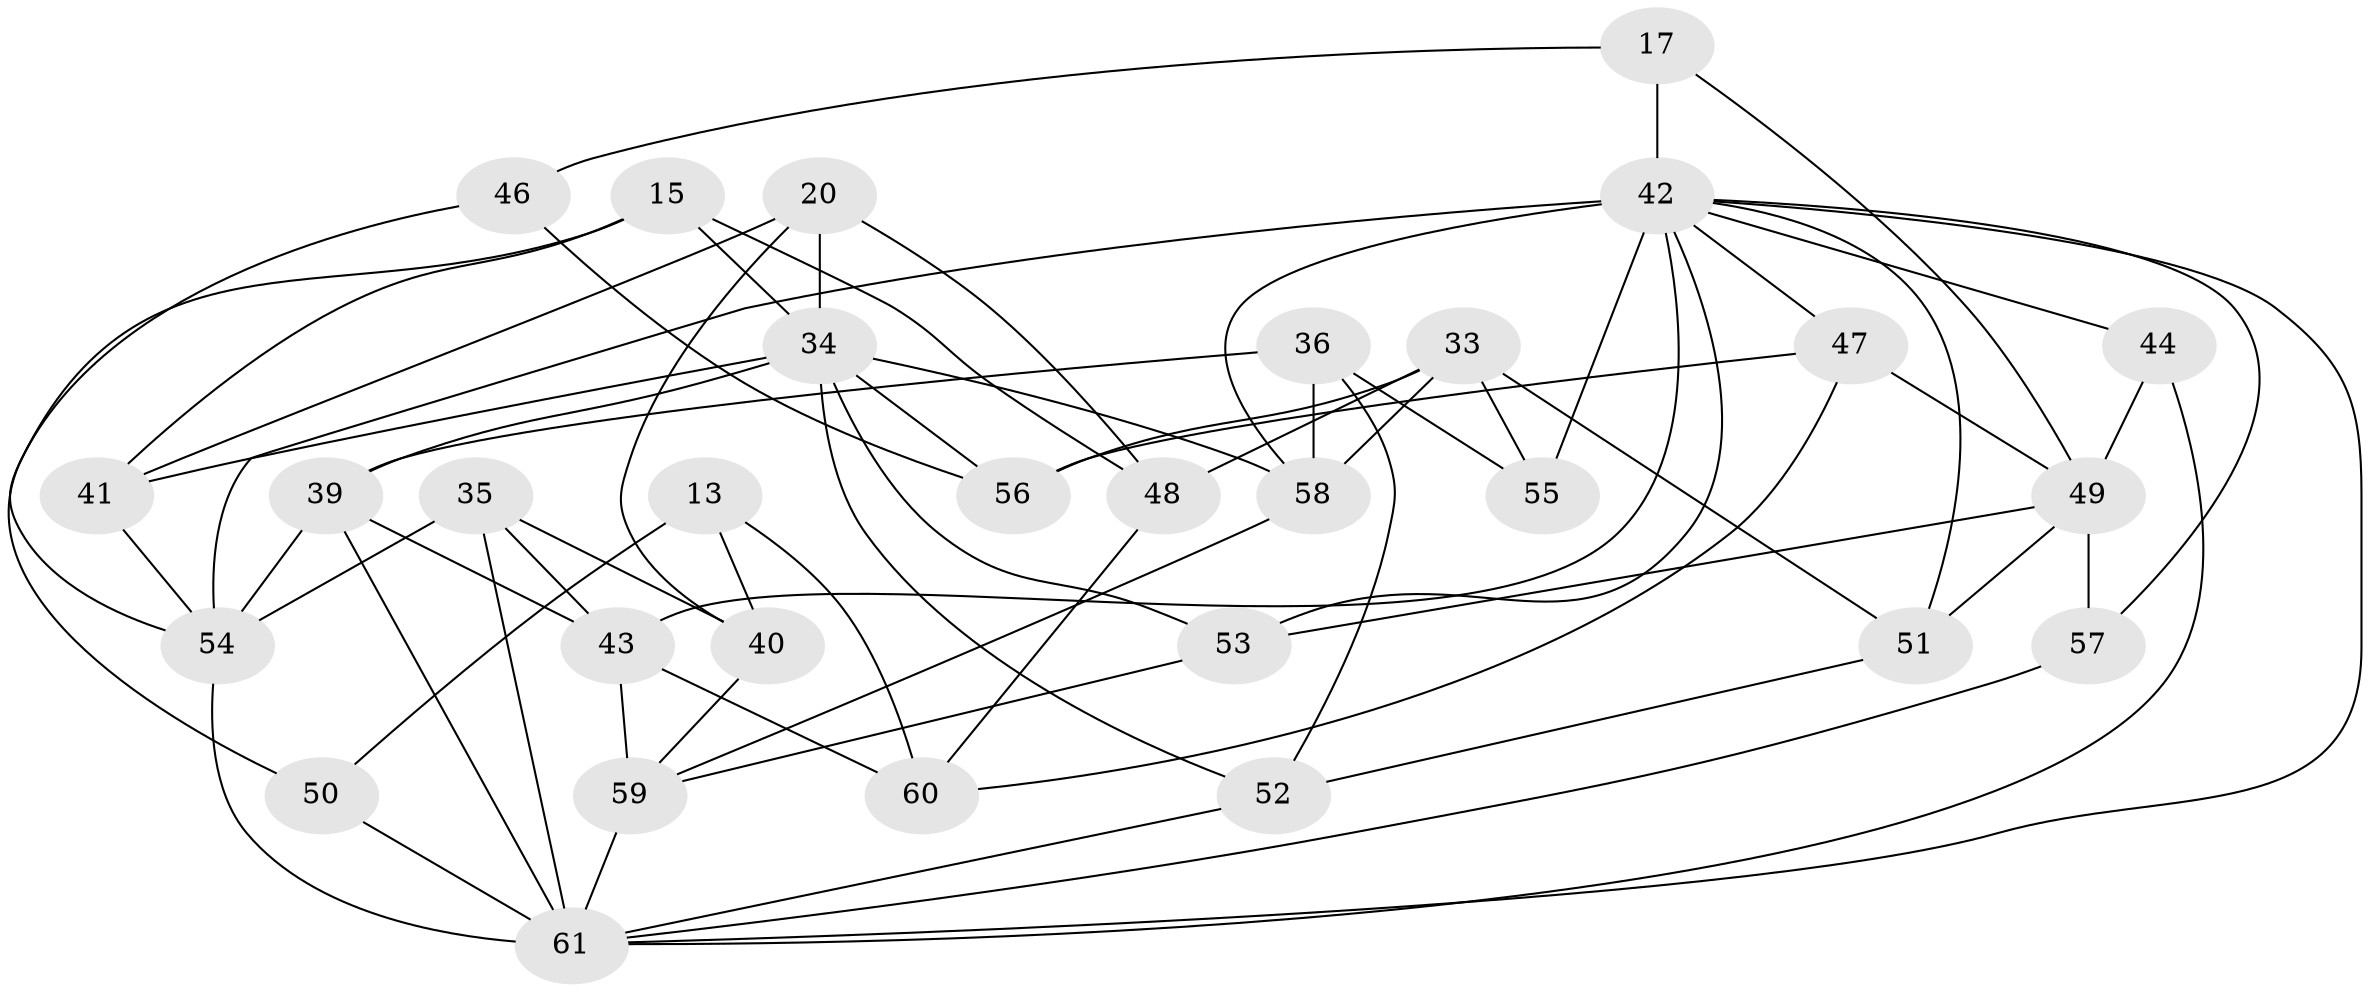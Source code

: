 // original degree distribution, {4: 1.0}
// Generated by graph-tools (version 1.1) at 2025/58/03/09/25 04:58:16]
// undirected, 30 vertices, 69 edges
graph export_dot {
graph [start="1"]
  node [color=gray90,style=filled];
  13;
  15;
  17 [super="+3"];
  20;
  33 [super="+21"];
  34 [super="+8+16"];
  35 [super="+19"];
  36;
  39 [super="+30"];
  40;
  41;
  42 [super="+24+37"];
  43 [super="+7+22"];
  44;
  46;
  47;
  48;
  49 [super="+14+45"];
  50 [super="+9"];
  51;
  52;
  53;
  54 [super="+25+27"];
  55;
  56;
  57;
  58 [super="+38"];
  59 [super="+32"];
  60;
  61 [super="+26+18+28"];
  13 -- 40;
  13 -- 60;
  13 -- 50 [weight=2];
  15 -- 41;
  15 -- 50;
  15 -- 48;
  15 -- 34;
  17 -- 46 [weight=2];
  17 -- 42 [weight=3];
  17 -- 49;
  20 -- 48;
  20 -- 41;
  20 -- 40;
  20 -- 34;
  33 -- 48;
  33 -- 56;
  33 -- 55 [weight=2];
  33 -- 51;
  33 -- 58;
  34 -- 52;
  34 -- 53;
  34 -- 39 [weight=2];
  34 -- 58 [weight=2];
  34 -- 56;
  34 -- 41;
  35 -- 54 [weight=3];
  35 -- 40;
  35 -- 43;
  35 -- 61;
  36 -- 52;
  36 -- 39;
  36 -- 58;
  36 -- 55;
  39 -- 54 [weight=2];
  39 -- 43 [weight=2];
  39 -- 61;
  40 -- 59;
  41 -- 54;
  42 -- 47;
  42 -- 53;
  42 -- 55;
  42 -- 58 [weight=3];
  42 -- 54;
  42 -- 43 [weight=2];
  42 -- 61;
  42 -- 51;
  42 -- 57;
  42 -- 44;
  43 -- 60;
  43 -- 59 [weight=2];
  44 -- 61;
  44 -- 49 [weight=2];
  46 -- 56;
  46 -- 54;
  47 -- 56;
  47 -- 60;
  47 -- 49;
  48 -- 60;
  49 -- 51;
  49 -- 57 [weight=2];
  49 -- 53;
  50 -- 61 [weight=3];
  51 -- 52;
  52 -- 61;
  53 -- 59;
  54 -- 61 [weight=2];
  57 -- 61;
  58 -- 59;
  59 -- 61 [weight=3];
}
